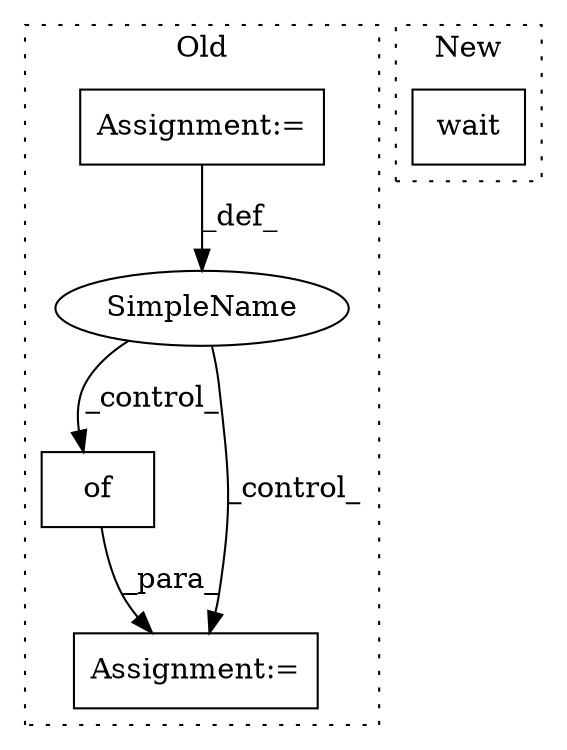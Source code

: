 digraph G {
subgraph cluster0 {
1 [label="of" a="32" s="9939" l="4" shape="box"];
3 [label="Assignment:=" a="7" s="9934" l="1" shape="box"];
4 [label="SimpleName" a="42" s="9713" l="4" shape="ellipse"];
5 [label="Assignment:=" a="7" s="9649,9885" l="57,-4" shape="box"];
label = "Old";
style="dotted";
}
subgraph cluster1 {
2 [label="wait" a="32" s="9920" l="6" shape="box"];
label = "New";
style="dotted";
}
1 -> 3 [label="_para_"];
4 -> 3 [label="_control_"];
4 -> 1 [label="_control_"];
5 -> 4 [label="_def_"];
}